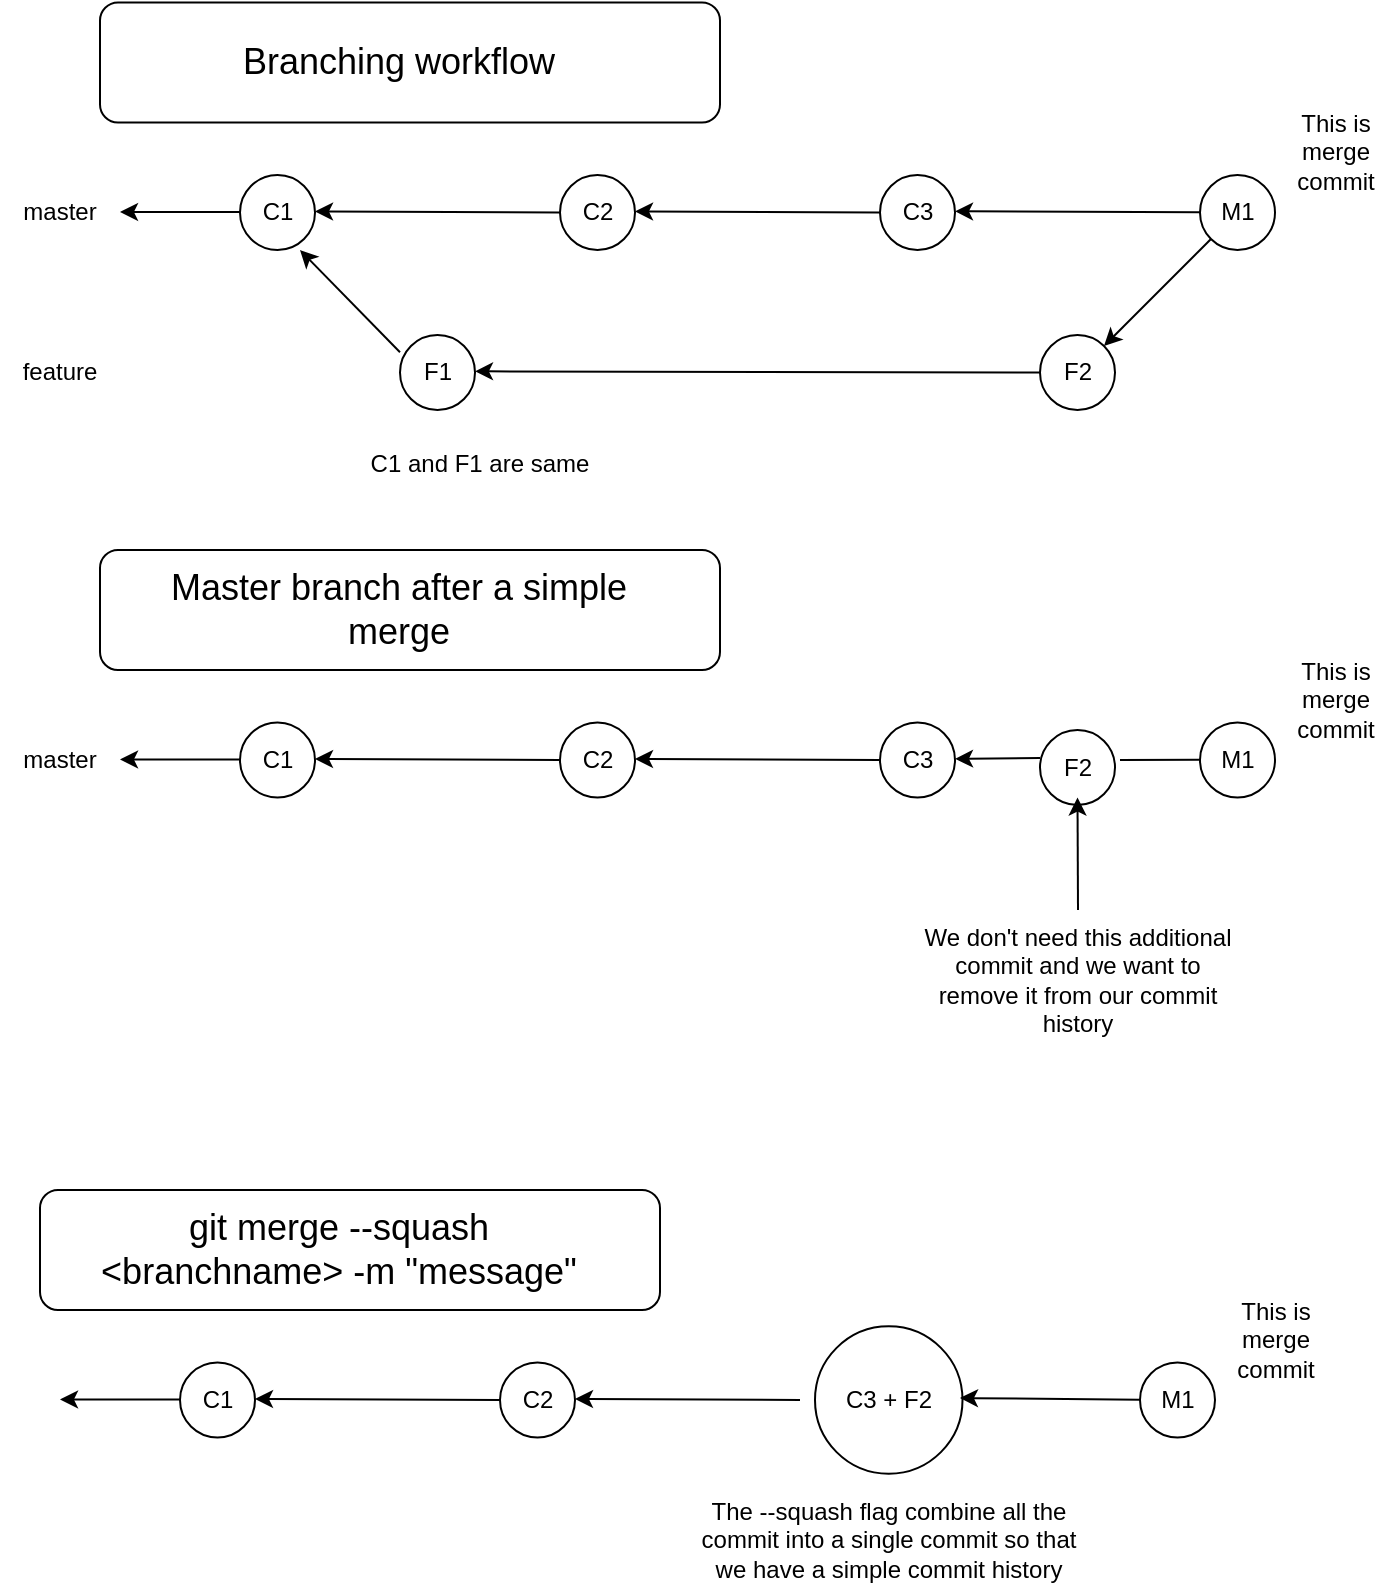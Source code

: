 <mxfile>
    <diagram id="R-Ot83pSckV6lVIFiaoS" name="Page-1">
        <mxGraphModel dx="829" dy="683" grid="1" gridSize="10" guides="1" tooltips="1" connect="1" arrows="1" fold="1" page="1" pageScale="1" pageWidth="850" pageHeight="1100" math="0" shadow="0">
            <root>
                <mxCell id="0"/>
                <mxCell id="1" parent="0"/>
                <mxCell id="2" value="master" style="text;html=1;strokeColor=none;fillColor=none;align=center;verticalAlign=middle;whiteSpace=wrap;rounded=0;" vertex="1" parent="1">
                    <mxGeometry y="126.25" width="60" height="30" as="geometry"/>
                </mxCell>
                <mxCell id="3" value="" style="ellipse;whiteSpace=wrap;html=1;aspect=fixed;" vertex="1" parent="1">
                    <mxGeometry x="120" y="122.5" width="37.5" height="37.5" as="geometry"/>
                </mxCell>
                <mxCell id="4" value="" style="ellipse;whiteSpace=wrap;html=1;aspect=fixed;" vertex="1" parent="1">
                    <mxGeometry x="200" y="202.5" width="37.5" height="37.5" as="geometry"/>
                </mxCell>
                <mxCell id="5" value="" style="ellipse;whiteSpace=wrap;html=1;aspect=fixed;" vertex="1" parent="1">
                    <mxGeometry x="440" y="122.5" width="37.5" height="37.5" as="geometry"/>
                </mxCell>
                <mxCell id="6" value="" style="ellipse;whiteSpace=wrap;html=1;aspect=fixed;" vertex="1" parent="1">
                    <mxGeometry x="600" y="122.5" width="37.5" height="37.5" as="geometry"/>
                </mxCell>
                <mxCell id="7" value="" style="ellipse;whiteSpace=wrap;html=1;aspect=fixed;" vertex="1" parent="1">
                    <mxGeometry x="280" y="122.5" width="37.5" height="37.5" as="geometry"/>
                </mxCell>
                <mxCell id="8" value="" style="ellipse;whiteSpace=wrap;html=1;aspect=fixed;" vertex="1" parent="1">
                    <mxGeometry x="520" y="202.5" width="37.5" height="37.5" as="geometry"/>
                </mxCell>
                <mxCell id="9" value="feature" style="text;html=1;strokeColor=none;fillColor=none;align=center;verticalAlign=middle;whiteSpace=wrap;rounded=0;" vertex="1" parent="1">
                    <mxGeometry y="206.25" width="60" height="30" as="geometry"/>
                </mxCell>
                <mxCell id="10" value="" style="endArrow=classic;html=1;" edge="1" parent="1">
                    <mxGeometry width="50" height="50" relative="1" as="geometry">
                        <mxPoint x="120" y="141" as="sourcePoint"/>
                        <mxPoint x="60" y="141" as="targetPoint"/>
                    </mxGeometry>
                </mxCell>
                <mxCell id="11" value="" style="endArrow=classic;html=1;exitX=0;exitY=0.5;exitDx=0;exitDy=0;" edge="1" parent="1" source="5">
                    <mxGeometry width="50" height="50" relative="1" as="geometry">
                        <mxPoint x="377.5" y="140.75" as="sourcePoint"/>
                        <mxPoint x="317.5" y="140.75" as="targetPoint"/>
                    </mxGeometry>
                </mxCell>
                <mxCell id="12" value="" style="endArrow=classic;html=1;exitX=0;exitY=0.5;exitDx=0;exitDy=0;" edge="1" parent="1" source="7">
                    <mxGeometry width="50" height="50" relative="1" as="geometry">
                        <mxPoint x="217.5" y="140.75" as="sourcePoint"/>
                        <mxPoint x="157.5" y="140.75" as="targetPoint"/>
                    </mxGeometry>
                </mxCell>
                <mxCell id="13" value="" style="endArrow=classic;html=1;exitX=0;exitY=0.5;exitDx=0;exitDy=0;" edge="1" parent="1">
                    <mxGeometry width="50" height="50" relative="1" as="geometry">
                        <mxPoint x="600" y="141.16" as="sourcePoint"/>
                        <mxPoint x="477.5" y="140.66" as="targetPoint"/>
                    </mxGeometry>
                </mxCell>
                <mxCell id="14" value="" style="endArrow=classic;html=1;exitX=0;exitY=0.5;exitDx=0;exitDy=0;" edge="1" parent="1" source="8">
                    <mxGeometry width="50" height="50" relative="1" as="geometry">
                        <mxPoint x="360" y="221.16" as="sourcePoint"/>
                        <mxPoint x="237.5" y="220.66" as="targetPoint"/>
                    </mxGeometry>
                </mxCell>
                <mxCell id="15" value="" style="endArrow=classic;html=1;exitX=0;exitY=0.5;exitDx=0;exitDy=0;" edge="1" parent="1">
                    <mxGeometry width="50" height="50" relative="1" as="geometry">
                        <mxPoint x="200" y="211.16" as="sourcePoint"/>
                        <mxPoint x="150" y="160" as="targetPoint"/>
                    </mxGeometry>
                </mxCell>
                <mxCell id="16" value="" style="endArrow=classic;html=1;exitX=0;exitY=1;exitDx=0;exitDy=0;entryX=1;entryY=0;entryDx=0;entryDy=0;" edge="1" parent="1" source="6" target="8">
                    <mxGeometry width="50" height="50" relative="1" as="geometry">
                        <mxPoint x="622.5" y="160.5" as="sourcePoint"/>
                        <mxPoint x="500" y="160" as="targetPoint"/>
                    </mxGeometry>
                </mxCell>
                <mxCell id="17" value="C1" style="text;html=1;strokeColor=none;fillColor=none;align=center;verticalAlign=middle;whiteSpace=wrap;rounded=0;" vertex="1" parent="1">
                    <mxGeometry x="108.75" y="126.25" width="60" height="30" as="geometry"/>
                </mxCell>
                <mxCell id="18" value="M1" style="text;html=1;strokeColor=none;fillColor=none;align=center;verticalAlign=middle;whiteSpace=wrap;rounded=0;" vertex="1" parent="1">
                    <mxGeometry x="588.75" y="126.25" width="60" height="30" as="geometry"/>
                </mxCell>
                <mxCell id="19" value="C2" style="text;html=1;strokeColor=none;fillColor=none;align=center;verticalAlign=middle;whiteSpace=wrap;rounded=0;" vertex="1" parent="1">
                    <mxGeometry x="268.75" y="126.25" width="60" height="30" as="geometry"/>
                </mxCell>
                <mxCell id="20" value="C3" style="text;html=1;strokeColor=none;fillColor=none;align=center;verticalAlign=middle;whiteSpace=wrap;rounded=0;" vertex="1" parent="1">
                    <mxGeometry x="428.75" y="126.25" width="60" height="30" as="geometry"/>
                </mxCell>
                <mxCell id="22" value="F1" style="text;html=1;strokeColor=none;fillColor=none;align=center;verticalAlign=middle;whiteSpace=wrap;rounded=0;" vertex="1" parent="1">
                    <mxGeometry x="188.75" y="206.25" width="60" height="30" as="geometry"/>
                </mxCell>
                <mxCell id="23" value="F2" style="text;html=1;strokeColor=none;fillColor=none;align=center;verticalAlign=middle;whiteSpace=wrap;rounded=0;" vertex="1" parent="1">
                    <mxGeometry x="508.75" y="206.25" width="60" height="30" as="geometry"/>
                </mxCell>
                <mxCell id="24" value="This is merge commit" style="text;html=1;strokeColor=none;fillColor=none;align=center;verticalAlign=middle;whiteSpace=wrap;rounded=0;" vertex="1" parent="1">
                    <mxGeometry x="637.5" y="96.25" width="60" height="30" as="geometry"/>
                </mxCell>
                <mxCell id="27" value="" style="rounded=1;whiteSpace=wrap;html=1;" vertex="1" parent="1">
                    <mxGeometry x="50" y="36.25" width="310" height="60" as="geometry"/>
                </mxCell>
                <mxCell id="26" value="&lt;font style=&quot;font-size: 18px;&quot;&gt;Branching workflow&lt;/font&gt;" style="text;html=1;strokeColor=none;fillColor=none;align=center;verticalAlign=middle;whiteSpace=wrap;rounded=0;" vertex="1" parent="1">
                    <mxGeometry x="68.75" y="51.25" width="261.25" height="30" as="geometry"/>
                </mxCell>
                <mxCell id="94" value="" style="ellipse;whiteSpace=wrap;html=1;aspect=fixed;" vertex="1" parent="1">
                    <mxGeometry x="120" y="396.25" width="37.5" height="37.5" as="geometry"/>
                </mxCell>
                <mxCell id="96" value="" style="ellipse;whiteSpace=wrap;html=1;aspect=fixed;" vertex="1" parent="1">
                    <mxGeometry x="440" y="396.25" width="37.5" height="37.5" as="geometry"/>
                </mxCell>
                <mxCell id="97" value="" style="ellipse;whiteSpace=wrap;html=1;aspect=fixed;" vertex="1" parent="1">
                    <mxGeometry x="600" y="396.25" width="37.5" height="37.5" as="geometry"/>
                </mxCell>
                <mxCell id="98" value="" style="ellipse;whiteSpace=wrap;html=1;aspect=fixed;" vertex="1" parent="1">
                    <mxGeometry x="280" y="396.25" width="37.5" height="37.5" as="geometry"/>
                </mxCell>
                <mxCell id="99" value="" style="ellipse;whiteSpace=wrap;html=1;aspect=fixed;" vertex="1" parent="1">
                    <mxGeometry x="520" y="400" width="37.5" height="37.5" as="geometry"/>
                </mxCell>
                <mxCell id="100" value="" style="endArrow=classic;html=1;" edge="1" parent="1">
                    <mxGeometry width="50" height="50" relative="1" as="geometry">
                        <mxPoint x="120" y="414.75" as="sourcePoint"/>
                        <mxPoint x="60" y="414.75" as="targetPoint"/>
                    </mxGeometry>
                </mxCell>
                <mxCell id="101" value="" style="endArrow=classic;html=1;exitX=0;exitY=0.5;exitDx=0;exitDy=0;" edge="1" source="96" parent="1">
                    <mxGeometry width="50" height="50" relative="1" as="geometry">
                        <mxPoint x="377.5" y="414.5" as="sourcePoint"/>
                        <mxPoint x="317.5" y="414.5" as="targetPoint"/>
                    </mxGeometry>
                </mxCell>
                <mxCell id="102" value="" style="endArrow=classic;html=1;exitX=0;exitY=0.5;exitDx=0;exitDy=0;" edge="1" source="98" parent="1">
                    <mxGeometry width="50" height="50" relative="1" as="geometry">
                        <mxPoint x="217.5" y="414.5" as="sourcePoint"/>
                        <mxPoint x="157.5" y="414.5" as="targetPoint"/>
                    </mxGeometry>
                </mxCell>
                <mxCell id="103" value="" style="endArrow=classic;html=1;startArrow=none;" edge="1" parent="1">
                    <mxGeometry width="50" height="50" relative="1" as="geometry">
                        <mxPoint x="520" y="414" as="sourcePoint"/>
                        <mxPoint x="477.5" y="414.41" as="targetPoint"/>
                    </mxGeometry>
                </mxCell>
                <mxCell id="107" value="C1" style="text;html=1;strokeColor=none;fillColor=none;align=center;verticalAlign=middle;whiteSpace=wrap;rounded=0;" vertex="1" parent="1">
                    <mxGeometry x="108.75" y="400" width="60" height="30" as="geometry"/>
                </mxCell>
                <mxCell id="108" value="M1" style="text;html=1;strokeColor=none;fillColor=none;align=center;verticalAlign=middle;whiteSpace=wrap;rounded=0;" vertex="1" parent="1">
                    <mxGeometry x="588.75" y="400" width="60" height="30" as="geometry"/>
                </mxCell>
                <mxCell id="109" value="C2" style="text;html=1;strokeColor=none;fillColor=none;align=center;verticalAlign=middle;whiteSpace=wrap;rounded=0;" vertex="1" parent="1">
                    <mxGeometry x="268.75" y="400" width="60" height="30" as="geometry"/>
                </mxCell>
                <mxCell id="110" value="C3" style="text;html=1;strokeColor=none;fillColor=none;align=center;verticalAlign=middle;whiteSpace=wrap;rounded=0;" vertex="1" parent="1">
                    <mxGeometry x="428.75" y="400" width="60" height="30" as="geometry"/>
                </mxCell>
                <mxCell id="113" value="This is merge commit" style="text;html=1;strokeColor=none;fillColor=none;align=center;verticalAlign=middle;whiteSpace=wrap;rounded=0;" vertex="1" parent="1">
                    <mxGeometry x="637.5" y="370" width="60" height="30" as="geometry"/>
                </mxCell>
                <mxCell id="114" value="" style="rounded=1;whiteSpace=wrap;html=1;" vertex="1" parent="1">
                    <mxGeometry x="50" y="310" width="310" height="60" as="geometry"/>
                </mxCell>
                <mxCell id="115" value="&lt;font style=&quot;font-size: 18px;&quot;&gt;Master branch after a simple merge&lt;/font&gt;" style="text;html=1;strokeColor=none;fillColor=none;align=center;verticalAlign=middle;whiteSpace=wrap;rounded=0;" vertex="1" parent="1">
                    <mxGeometry x="68.75" y="325" width="261.25" height="30" as="geometry"/>
                </mxCell>
                <mxCell id="116" value="master" style="text;html=1;strokeColor=none;fillColor=none;align=center;verticalAlign=middle;whiteSpace=wrap;rounded=0;" vertex="1" parent="1">
                    <mxGeometry y="400" width="60" height="30" as="geometry"/>
                </mxCell>
                <mxCell id="117" value="&lt;font style=&quot;font-size: 12px;&quot;&gt;C1 and F1 are same&lt;/font&gt;" style="text;html=1;strokeColor=none;fillColor=none;align=center;verticalAlign=middle;whiteSpace=wrap;rounded=0;fontSize=18;" vertex="1" parent="1">
                    <mxGeometry x="180" y="250" width="120" height="30" as="geometry"/>
                </mxCell>
                <mxCell id="118" value="" style="endArrow=none;html=1;exitX=0;exitY=0.5;exitDx=0;exitDy=0;" edge="1" parent="1">
                    <mxGeometry width="50" height="50" relative="1" as="geometry">
                        <mxPoint x="600" y="414.91" as="sourcePoint"/>
                        <mxPoint x="560" y="415" as="targetPoint"/>
                    </mxGeometry>
                </mxCell>
                <mxCell id="112" value="F2" style="text;html=1;strokeColor=none;fillColor=none;align=center;verticalAlign=middle;whiteSpace=wrap;rounded=0;" vertex="1" parent="1">
                    <mxGeometry x="508.75" y="403.75" width="60" height="30" as="geometry"/>
                </mxCell>
                <mxCell id="119" value="We don't need this additional commit and we want to remove it from our commit history&lt;br&gt;" style="text;html=1;strokeColor=none;fillColor=none;align=center;verticalAlign=middle;whiteSpace=wrap;rounded=0;fontSize=12;" vertex="1" parent="1">
                    <mxGeometry x="458.75" y="510" width="160" height="30" as="geometry"/>
                </mxCell>
                <mxCell id="120" value="" style="endArrow=classic;html=1;fontSize=12;entryX=0.5;entryY=1;entryDx=0;entryDy=0;" edge="1" parent="1" target="112">
                    <mxGeometry width="50" height="50" relative="1" as="geometry">
                        <mxPoint x="539" y="490" as="sourcePoint"/>
                        <mxPoint x="410" y="510" as="targetPoint"/>
                    </mxGeometry>
                </mxCell>
                <mxCell id="121" value="" style="ellipse;whiteSpace=wrap;html=1;aspect=fixed;" vertex="1" parent="1">
                    <mxGeometry x="90" y="716.25" width="37.5" height="37.5" as="geometry"/>
                </mxCell>
                <mxCell id="123" value="" style="ellipse;whiteSpace=wrap;html=1;aspect=fixed;" vertex="1" parent="1">
                    <mxGeometry x="407.5" y="698.13" width="73.75" height="73.75" as="geometry"/>
                </mxCell>
                <mxCell id="124" value="" style="ellipse;whiteSpace=wrap;html=1;aspect=fixed;" vertex="1" parent="1">
                    <mxGeometry x="570" y="716.25" width="37.5" height="37.5" as="geometry"/>
                </mxCell>
                <mxCell id="125" value="" style="ellipse;whiteSpace=wrap;html=1;aspect=fixed;" vertex="1" parent="1">
                    <mxGeometry x="250" y="716.25" width="37.5" height="37.5" as="geometry"/>
                </mxCell>
                <mxCell id="127" value="" style="endArrow=classic;html=1;" edge="1" parent="1">
                    <mxGeometry width="50" height="50" relative="1" as="geometry">
                        <mxPoint x="90" y="734.75" as="sourcePoint"/>
                        <mxPoint x="30" y="734.75" as="targetPoint"/>
                    </mxGeometry>
                </mxCell>
                <mxCell id="128" value="" style="endArrow=classic;html=1;" edge="1" parent="1">
                    <mxGeometry width="50" height="50" relative="1" as="geometry">
                        <mxPoint x="400" y="735" as="sourcePoint"/>
                        <mxPoint x="287.5" y="734.5" as="targetPoint"/>
                    </mxGeometry>
                </mxCell>
                <mxCell id="129" value="" style="endArrow=classic;html=1;exitX=0;exitY=0.5;exitDx=0;exitDy=0;" edge="1" source="125" parent="1">
                    <mxGeometry width="50" height="50" relative="1" as="geometry">
                        <mxPoint x="187.5" y="734.5" as="sourcePoint"/>
                        <mxPoint x="127.5" y="734.5" as="targetPoint"/>
                    </mxGeometry>
                </mxCell>
                <mxCell id="130" value="" style="endArrow=classic;html=1;exitX=0;exitY=0.5;exitDx=0;exitDy=0;" edge="1" parent="1">
                    <mxGeometry width="50" height="50" relative="1" as="geometry">
                        <mxPoint x="570.0" y="734.91" as="sourcePoint"/>
                        <mxPoint x="480" y="734" as="targetPoint"/>
                    </mxGeometry>
                </mxCell>
                <mxCell id="134" value="C1" style="text;html=1;strokeColor=none;fillColor=none;align=center;verticalAlign=middle;whiteSpace=wrap;rounded=0;" vertex="1" parent="1">
                    <mxGeometry x="78.75" y="720" width="60" height="30" as="geometry"/>
                </mxCell>
                <mxCell id="135" value="M1" style="text;html=1;strokeColor=none;fillColor=none;align=center;verticalAlign=middle;whiteSpace=wrap;rounded=0;" vertex="1" parent="1">
                    <mxGeometry x="558.75" y="720" width="60" height="30" as="geometry"/>
                </mxCell>
                <mxCell id="136" value="C2" style="text;html=1;strokeColor=none;fillColor=none;align=center;verticalAlign=middle;whiteSpace=wrap;rounded=0;" vertex="1" parent="1">
                    <mxGeometry x="238.75" y="720" width="60" height="30" as="geometry"/>
                </mxCell>
                <mxCell id="137" value="C3 + F2" style="text;html=1;strokeColor=none;fillColor=none;align=center;verticalAlign=middle;whiteSpace=wrap;rounded=0;" vertex="1" parent="1">
                    <mxGeometry x="393.75" y="685" width="101.25" height="100" as="geometry"/>
                </mxCell>
                <mxCell id="140" value="This is merge commit" style="text;html=1;strokeColor=none;fillColor=none;align=center;verticalAlign=middle;whiteSpace=wrap;rounded=0;" vertex="1" parent="1">
                    <mxGeometry x="607.5" y="690" width="60" height="30" as="geometry"/>
                </mxCell>
                <mxCell id="141" value="" style="rounded=1;whiteSpace=wrap;html=1;" vertex="1" parent="1">
                    <mxGeometry x="20" y="630" width="310" height="60" as="geometry"/>
                </mxCell>
                <mxCell id="142" value="&lt;font style=&quot;font-size: 18px;&quot;&gt;git merge --squash &amp;lt;branchname&amp;gt; -m &quot;message&quot;&lt;/font&gt;" style="text;html=1;strokeColor=none;fillColor=none;align=center;verticalAlign=middle;whiteSpace=wrap;rounded=0;" vertex="1" parent="1">
                    <mxGeometry x="38.75" y="645" width="261.25" height="30" as="geometry"/>
                </mxCell>
                <mxCell id="147" value="The --squash flag combine all the commit into a single commit so that we have a simple commit history" style="text;html=1;strokeColor=none;fillColor=none;align=center;verticalAlign=middle;whiteSpace=wrap;rounded=0;fontSize=12;" vertex="1" parent="1">
                    <mxGeometry x="341.88" y="790" width="205" height="30" as="geometry"/>
                </mxCell>
            </root>
        </mxGraphModel>
    </diagram>
</mxfile>